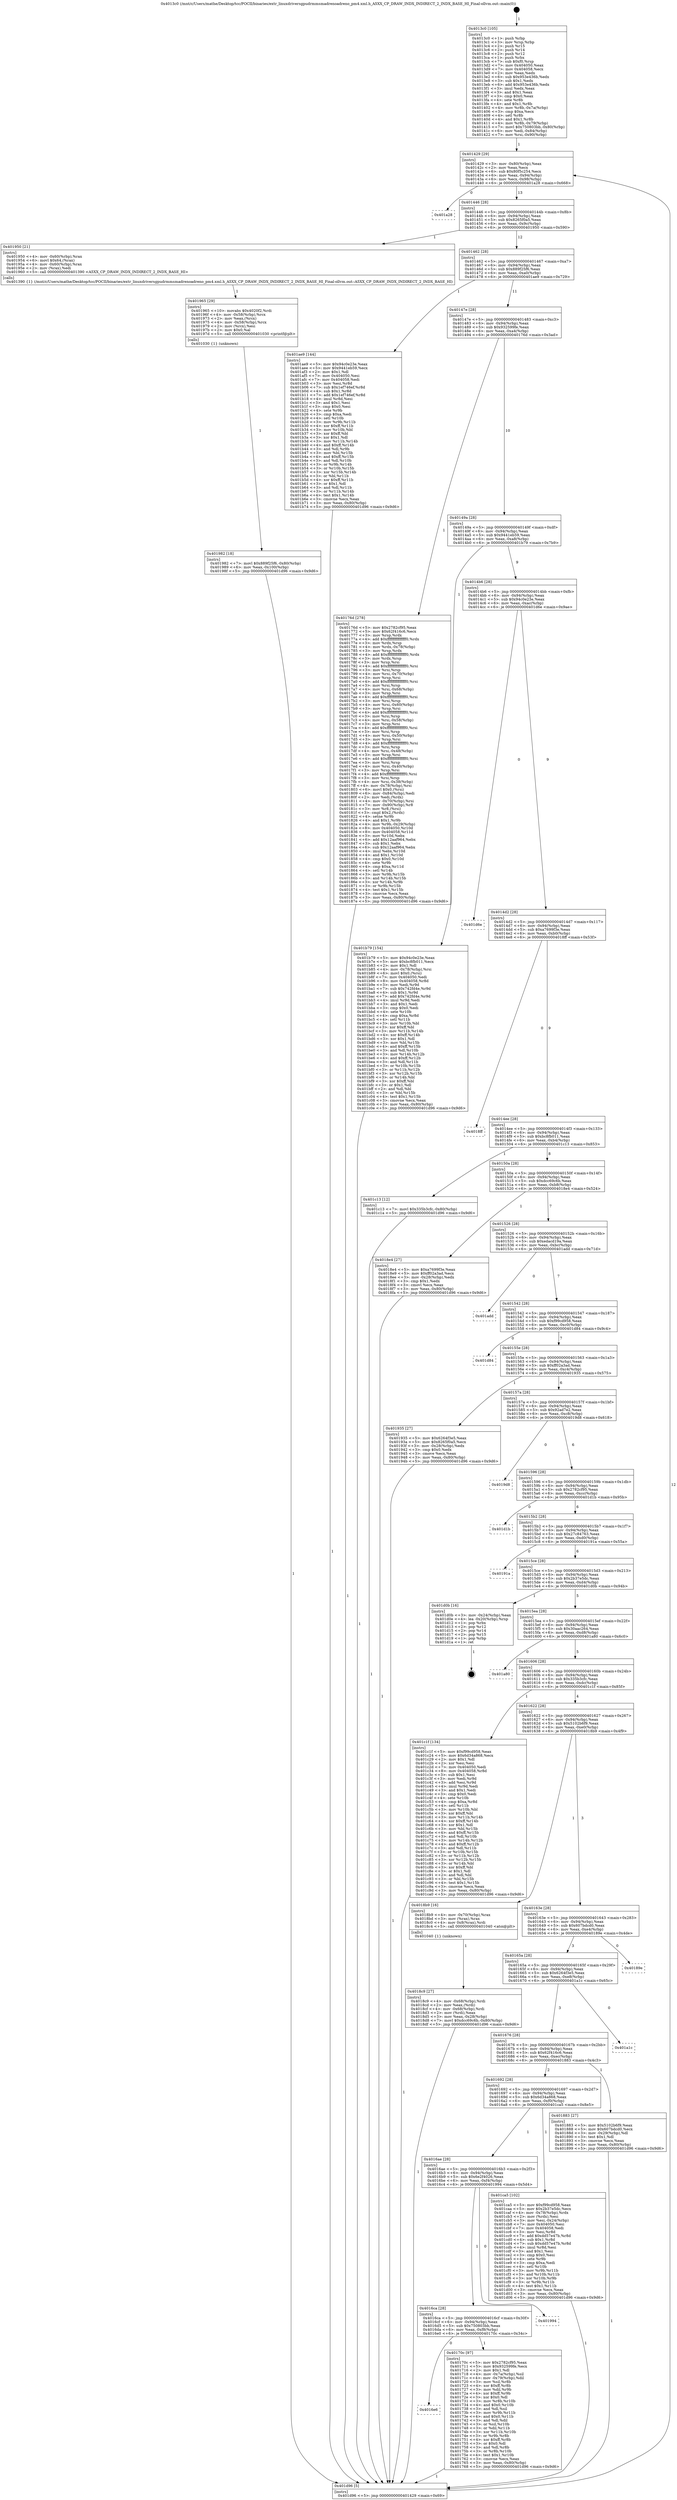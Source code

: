 digraph "0x4013c0" {
  label = "0x4013c0 (/mnt/c/Users/mathe/Desktop/tcc/POCII/binaries/extr_linuxdriversgpudrmmsmadrenoadreno_pm4.xml.h_A5XX_CP_DRAW_INDX_INDIRECT_2_INDX_BASE_HI_Final-ollvm.out::main(0))"
  labelloc = "t"
  node[shape=record]

  Entry [label="",width=0.3,height=0.3,shape=circle,fillcolor=black,style=filled]
  "0x401429" [label="{
     0x401429 [29]\l
     | [instrs]\l
     &nbsp;&nbsp;0x401429 \<+3\>: mov -0x80(%rbp),%eax\l
     &nbsp;&nbsp;0x40142c \<+2\>: mov %eax,%ecx\l
     &nbsp;&nbsp;0x40142e \<+6\>: sub $0x80f5c254,%ecx\l
     &nbsp;&nbsp;0x401434 \<+6\>: mov %eax,-0x94(%rbp)\l
     &nbsp;&nbsp;0x40143a \<+6\>: mov %ecx,-0x98(%rbp)\l
     &nbsp;&nbsp;0x401440 \<+6\>: je 0000000000401a28 \<main+0x668\>\l
  }"]
  "0x401a28" [label="{
     0x401a28\l
  }", style=dashed]
  "0x401446" [label="{
     0x401446 [28]\l
     | [instrs]\l
     &nbsp;&nbsp;0x401446 \<+5\>: jmp 000000000040144b \<main+0x8b\>\l
     &nbsp;&nbsp;0x40144b \<+6\>: mov -0x94(%rbp),%eax\l
     &nbsp;&nbsp;0x401451 \<+5\>: sub $0x8265f0a5,%eax\l
     &nbsp;&nbsp;0x401456 \<+6\>: mov %eax,-0x9c(%rbp)\l
     &nbsp;&nbsp;0x40145c \<+6\>: je 0000000000401950 \<main+0x590\>\l
  }"]
  Exit [label="",width=0.3,height=0.3,shape=circle,fillcolor=black,style=filled,peripheries=2]
  "0x401950" [label="{
     0x401950 [21]\l
     | [instrs]\l
     &nbsp;&nbsp;0x401950 \<+4\>: mov -0x60(%rbp),%rax\l
     &nbsp;&nbsp;0x401954 \<+6\>: movl $0x64,(%rax)\l
     &nbsp;&nbsp;0x40195a \<+4\>: mov -0x60(%rbp),%rax\l
     &nbsp;&nbsp;0x40195e \<+2\>: mov (%rax),%edi\l
     &nbsp;&nbsp;0x401960 \<+5\>: call 0000000000401390 \<A5XX_CP_DRAW_INDX_INDIRECT_2_INDX_BASE_HI\>\l
     | [calls]\l
     &nbsp;&nbsp;0x401390 \{1\} (/mnt/c/Users/mathe/Desktop/tcc/POCII/binaries/extr_linuxdriversgpudrmmsmadrenoadreno_pm4.xml.h_A5XX_CP_DRAW_INDX_INDIRECT_2_INDX_BASE_HI_Final-ollvm.out::A5XX_CP_DRAW_INDX_INDIRECT_2_INDX_BASE_HI)\l
  }"]
  "0x401462" [label="{
     0x401462 [28]\l
     | [instrs]\l
     &nbsp;&nbsp;0x401462 \<+5\>: jmp 0000000000401467 \<main+0xa7\>\l
     &nbsp;&nbsp;0x401467 \<+6\>: mov -0x94(%rbp),%eax\l
     &nbsp;&nbsp;0x40146d \<+5\>: sub $0x889f25f6,%eax\l
     &nbsp;&nbsp;0x401472 \<+6\>: mov %eax,-0xa0(%rbp)\l
     &nbsp;&nbsp;0x401478 \<+6\>: je 0000000000401ae9 \<main+0x729\>\l
  }"]
  "0x401982" [label="{
     0x401982 [18]\l
     | [instrs]\l
     &nbsp;&nbsp;0x401982 \<+7\>: movl $0x889f25f6,-0x80(%rbp)\l
     &nbsp;&nbsp;0x401989 \<+6\>: mov %eax,-0x100(%rbp)\l
     &nbsp;&nbsp;0x40198f \<+5\>: jmp 0000000000401d96 \<main+0x9d6\>\l
  }"]
  "0x401ae9" [label="{
     0x401ae9 [144]\l
     | [instrs]\l
     &nbsp;&nbsp;0x401ae9 \<+5\>: mov $0x94c0e23e,%eax\l
     &nbsp;&nbsp;0x401aee \<+5\>: mov $0x9441eb59,%ecx\l
     &nbsp;&nbsp;0x401af3 \<+2\>: mov $0x1,%dl\l
     &nbsp;&nbsp;0x401af5 \<+7\>: mov 0x404050,%esi\l
     &nbsp;&nbsp;0x401afc \<+7\>: mov 0x404058,%edi\l
     &nbsp;&nbsp;0x401b03 \<+3\>: mov %esi,%r8d\l
     &nbsp;&nbsp;0x401b06 \<+7\>: sub $0x1ef746ef,%r8d\l
     &nbsp;&nbsp;0x401b0d \<+4\>: sub $0x1,%r8d\l
     &nbsp;&nbsp;0x401b11 \<+7\>: add $0x1ef746ef,%r8d\l
     &nbsp;&nbsp;0x401b18 \<+4\>: imul %r8d,%esi\l
     &nbsp;&nbsp;0x401b1c \<+3\>: and $0x1,%esi\l
     &nbsp;&nbsp;0x401b1f \<+3\>: cmp $0x0,%esi\l
     &nbsp;&nbsp;0x401b22 \<+4\>: sete %r9b\l
     &nbsp;&nbsp;0x401b26 \<+3\>: cmp $0xa,%edi\l
     &nbsp;&nbsp;0x401b29 \<+4\>: setl %r10b\l
     &nbsp;&nbsp;0x401b2d \<+3\>: mov %r9b,%r11b\l
     &nbsp;&nbsp;0x401b30 \<+4\>: xor $0xff,%r11b\l
     &nbsp;&nbsp;0x401b34 \<+3\>: mov %r10b,%bl\l
     &nbsp;&nbsp;0x401b37 \<+3\>: xor $0xff,%bl\l
     &nbsp;&nbsp;0x401b3a \<+3\>: xor $0x1,%dl\l
     &nbsp;&nbsp;0x401b3d \<+3\>: mov %r11b,%r14b\l
     &nbsp;&nbsp;0x401b40 \<+4\>: and $0xff,%r14b\l
     &nbsp;&nbsp;0x401b44 \<+3\>: and %dl,%r9b\l
     &nbsp;&nbsp;0x401b47 \<+3\>: mov %bl,%r15b\l
     &nbsp;&nbsp;0x401b4a \<+4\>: and $0xff,%r15b\l
     &nbsp;&nbsp;0x401b4e \<+3\>: and %dl,%r10b\l
     &nbsp;&nbsp;0x401b51 \<+3\>: or %r9b,%r14b\l
     &nbsp;&nbsp;0x401b54 \<+3\>: or %r10b,%r15b\l
     &nbsp;&nbsp;0x401b57 \<+3\>: xor %r15b,%r14b\l
     &nbsp;&nbsp;0x401b5a \<+3\>: or %bl,%r11b\l
     &nbsp;&nbsp;0x401b5d \<+4\>: xor $0xff,%r11b\l
     &nbsp;&nbsp;0x401b61 \<+3\>: or $0x1,%dl\l
     &nbsp;&nbsp;0x401b64 \<+3\>: and %dl,%r11b\l
     &nbsp;&nbsp;0x401b67 \<+3\>: or %r11b,%r14b\l
     &nbsp;&nbsp;0x401b6a \<+4\>: test $0x1,%r14b\l
     &nbsp;&nbsp;0x401b6e \<+3\>: cmovne %ecx,%eax\l
     &nbsp;&nbsp;0x401b71 \<+3\>: mov %eax,-0x80(%rbp)\l
     &nbsp;&nbsp;0x401b74 \<+5\>: jmp 0000000000401d96 \<main+0x9d6\>\l
  }"]
  "0x40147e" [label="{
     0x40147e [28]\l
     | [instrs]\l
     &nbsp;&nbsp;0x40147e \<+5\>: jmp 0000000000401483 \<main+0xc3\>\l
     &nbsp;&nbsp;0x401483 \<+6\>: mov -0x94(%rbp),%eax\l
     &nbsp;&nbsp;0x401489 \<+5\>: sub $0x932599fe,%eax\l
     &nbsp;&nbsp;0x40148e \<+6\>: mov %eax,-0xa4(%rbp)\l
     &nbsp;&nbsp;0x401494 \<+6\>: je 000000000040176d \<main+0x3ad\>\l
  }"]
  "0x401965" [label="{
     0x401965 [29]\l
     | [instrs]\l
     &nbsp;&nbsp;0x401965 \<+10\>: movabs $0x4020f2,%rdi\l
     &nbsp;&nbsp;0x40196f \<+4\>: mov -0x58(%rbp),%rcx\l
     &nbsp;&nbsp;0x401973 \<+2\>: mov %eax,(%rcx)\l
     &nbsp;&nbsp;0x401975 \<+4\>: mov -0x58(%rbp),%rcx\l
     &nbsp;&nbsp;0x401979 \<+2\>: mov (%rcx),%esi\l
     &nbsp;&nbsp;0x40197b \<+2\>: mov $0x0,%al\l
     &nbsp;&nbsp;0x40197d \<+5\>: call 0000000000401030 \<printf@plt\>\l
     | [calls]\l
     &nbsp;&nbsp;0x401030 \{1\} (unknown)\l
  }"]
  "0x40176d" [label="{
     0x40176d [278]\l
     | [instrs]\l
     &nbsp;&nbsp;0x40176d \<+5\>: mov $0x2782cf95,%eax\l
     &nbsp;&nbsp;0x401772 \<+5\>: mov $0x62f416c6,%ecx\l
     &nbsp;&nbsp;0x401777 \<+3\>: mov %rsp,%rdx\l
     &nbsp;&nbsp;0x40177a \<+4\>: add $0xfffffffffffffff0,%rdx\l
     &nbsp;&nbsp;0x40177e \<+3\>: mov %rdx,%rsp\l
     &nbsp;&nbsp;0x401781 \<+4\>: mov %rdx,-0x78(%rbp)\l
     &nbsp;&nbsp;0x401785 \<+3\>: mov %rsp,%rdx\l
     &nbsp;&nbsp;0x401788 \<+4\>: add $0xfffffffffffffff0,%rdx\l
     &nbsp;&nbsp;0x40178c \<+3\>: mov %rdx,%rsp\l
     &nbsp;&nbsp;0x40178f \<+3\>: mov %rsp,%rsi\l
     &nbsp;&nbsp;0x401792 \<+4\>: add $0xfffffffffffffff0,%rsi\l
     &nbsp;&nbsp;0x401796 \<+3\>: mov %rsi,%rsp\l
     &nbsp;&nbsp;0x401799 \<+4\>: mov %rsi,-0x70(%rbp)\l
     &nbsp;&nbsp;0x40179d \<+3\>: mov %rsp,%rsi\l
     &nbsp;&nbsp;0x4017a0 \<+4\>: add $0xfffffffffffffff0,%rsi\l
     &nbsp;&nbsp;0x4017a4 \<+3\>: mov %rsi,%rsp\l
     &nbsp;&nbsp;0x4017a7 \<+4\>: mov %rsi,-0x68(%rbp)\l
     &nbsp;&nbsp;0x4017ab \<+3\>: mov %rsp,%rsi\l
     &nbsp;&nbsp;0x4017ae \<+4\>: add $0xfffffffffffffff0,%rsi\l
     &nbsp;&nbsp;0x4017b2 \<+3\>: mov %rsi,%rsp\l
     &nbsp;&nbsp;0x4017b5 \<+4\>: mov %rsi,-0x60(%rbp)\l
     &nbsp;&nbsp;0x4017b9 \<+3\>: mov %rsp,%rsi\l
     &nbsp;&nbsp;0x4017bc \<+4\>: add $0xfffffffffffffff0,%rsi\l
     &nbsp;&nbsp;0x4017c0 \<+3\>: mov %rsi,%rsp\l
     &nbsp;&nbsp;0x4017c3 \<+4\>: mov %rsi,-0x58(%rbp)\l
     &nbsp;&nbsp;0x4017c7 \<+3\>: mov %rsp,%rsi\l
     &nbsp;&nbsp;0x4017ca \<+4\>: add $0xfffffffffffffff0,%rsi\l
     &nbsp;&nbsp;0x4017ce \<+3\>: mov %rsi,%rsp\l
     &nbsp;&nbsp;0x4017d1 \<+4\>: mov %rsi,-0x50(%rbp)\l
     &nbsp;&nbsp;0x4017d5 \<+3\>: mov %rsp,%rsi\l
     &nbsp;&nbsp;0x4017d8 \<+4\>: add $0xfffffffffffffff0,%rsi\l
     &nbsp;&nbsp;0x4017dc \<+3\>: mov %rsi,%rsp\l
     &nbsp;&nbsp;0x4017df \<+4\>: mov %rsi,-0x48(%rbp)\l
     &nbsp;&nbsp;0x4017e3 \<+3\>: mov %rsp,%rsi\l
     &nbsp;&nbsp;0x4017e6 \<+4\>: add $0xfffffffffffffff0,%rsi\l
     &nbsp;&nbsp;0x4017ea \<+3\>: mov %rsi,%rsp\l
     &nbsp;&nbsp;0x4017ed \<+4\>: mov %rsi,-0x40(%rbp)\l
     &nbsp;&nbsp;0x4017f1 \<+3\>: mov %rsp,%rsi\l
     &nbsp;&nbsp;0x4017f4 \<+4\>: add $0xfffffffffffffff0,%rsi\l
     &nbsp;&nbsp;0x4017f8 \<+3\>: mov %rsi,%rsp\l
     &nbsp;&nbsp;0x4017fb \<+4\>: mov %rsi,-0x38(%rbp)\l
     &nbsp;&nbsp;0x4017ff \<+4\>: mov -0x78(%rbp),%rsi\l
     &nbsp;&nbsp;0x401803 \<+6\>: movl $0x0,(%rsi)\l
     &nbsp;&nbsp;0x401809 \<+6\>: mov -0x84(%rbp),%edi\l
     &nbsp;&nbsp;0x40180f \<+2\>: mov %edi,(%rdx)\l
     &nbsp;&nbsp;0x401811 \<+4\>: mov -0x70(%rbp),%rsi\l
     &nbsp;&nbsp;0x401815 \<+7\>: mov -0x90(%rbp),%r8\l
     &nbsp;&nbsp;0x40181c \<+3\>: mov %r8,(%rsi)\l
     &nbsp;&nbsp;0x40181f \<+3\>: cmpl $0x2,(%rdx)\l
     &nbsp;&nbsp;0x401822 \<+4\>: setne %r9b\l
     &nbsp;&nbsp;0x401826 \<+4\>: and $0x1,%r9b\l
     &nbsp;&nbsp;0x40182a \<+4\>: mov %r9b,-0x29(%rbp)\l
     &nbsp;&nbsp;0x40182e \<+8\>: mov 0x404050,%r10d\l
     &nbsp;&nbsp;0x401836 \<+8\>: mov 0x404058,%r11d\l
     &nbsp;&nbsp;0x40183e \<+3\>: mov %r10d,%ebx\l
     &nbsp;&nbsp;0x401841 \<+6\>: add $0x12aaf964,%ebx\l
     &nbsp;&nbsp;0x401847 \<+3\>: sub $0x1,%ebx\l
     &nbsp;&nbsp;0x40184a \<+6\>: sub $0x12aaf964,%ebx\l
     &nbsp;&nbsp;0x401850 \<+4\>: imul %ebx,%r10d\l
     &nbsp;&nbsp;0x401854 \<+4\>: and $0x1,%r10d\l
     &nbsp;&nbsp;0x401858 \<+4\>: cmp $0x0,%r10d\l
     &nbsp;&nbsp;0x40185c \<+4\>: sete %r9b\l
     &nbsp;&nbsp;0x401860 \<+4\>: cmp $0xa,%r11d\l
     &nbsp;&nbsp;0x401864 \<+4\>: setl %r14b\l
     &nbsp;&nbsp;0x401868 \<+3\>: mov %r9b,%r15b\l
     &nbsp;&nbsp;0x40186b \<+3\>: and %r14b,%r15b\l
     &nbsp;&nbsp;0x40186e \<+3\>: xor %r14b,%r9b\l
     &nbsp;&nbsp;0x401871 \<+3\>: or %r9b,%r15b\l
     &nbsp;&nbsp;0x401874 \<+4\>: test $0x1,%r15b\l
     &nbsp;&nbsp;0x401878 \<+3\>: cmovne %ecx,%eax\l
     &nbsp;&nbsp;0x40187b \<+3\>: mov %eax,-0x80(%rbp)\l
     &nbsp;&nbsp;0x40187e \<+5\>: jmp 0000000000401d96 \<main+0x9d6\>\l
  }"]
  "0x40149a" [label="{
     0x40149a [28]\l
     | [instrs]\l
     &nbsp;&nbsp;0x40149a \<+5\>: jmp 000000000040149f \<main+0xdf\>\l
     &nbsp;&nbsp;0x40149f \<+6\>: mov -0x94(%rbp),%eax\l
     &nbsp;&nbsp;0x4014a5 \<+5\>: sub $0x9441eb59,%eax\l
     &nbsp;&nbsp;0x4014aa \<+6\>: mov %eax,-0xa8(%rbp)\l
     &nbsp;&nbsp;0x4014b0 \<+6\>: je 0000000000401b79 \<main+0x7b9\>\l
  }"]
  "0x4018c9" [label="{
     0x4018c9 [27]\l
     | [instrs]\l
     &nbsp;&nbsp;0x4018c9 \<+4\>: mov -0x68(%rbp),%rdi\l
     &nbsp;&nbsp;0x4018cd \<+2\>: mov %eax,(%rdi)\l
     &nbsp;&nbsp;0x4018cf \<+4\>: mov -0x68(%rbp),%rdi\l
     &nbsp;&nbsp;0x4018d3 \<+2\>: mov (%rdi),%eax\l
     &nbsp;&nbsp;0x4018d5 \<+3\>: mov %eax,-0x28(%rbp)\l
     &nbsp;&nbsp;0x4018d8 \<+7\>: movl $0xdcc69c6b,-0x80(%rbp)\l
     &nbsp;&nbsp;0x4018df \<+5\>: jmp 0000000000401d96 \<main+0x9d6\>\l
  }"]
  "0x401b79" [label="{
     0x401b79 [154]\l
     | [instrs]\l
     &nbsp;&nbsp;0x401b79 \<+5\>: mov $0x94c0e23e,%eax\l
     &nbsp;&nbsp;0x401b7e \<+5\>: mov $0xbc8fb011,%ecx\l
     &nbsp;&nbsp;0x401b83 \<+2\>: mov $0x1,%dl\l
     &nbsp;&nbsp;0x401b85 \<+4\>: mov -0x78(%rbp),%rsi\l
     &nbsp;&nbsp;0x401b89 \<+6\>: movl $0x0,(%rsi)\l
     &nbsp;&nbsp;0x401b8f \<+7\>: mov 0x404050,%edi\l
     &nbsp;&nbsp;0x401b96 \<+8\>: mov 0x404058,%r8d\l
     &nbsp;&nbsp;0x401b9e \<+3\>: mov %edi,%r9d\l
     &nbsp;&nbsp;0x401ba1 \<+7\>: sub $0x742fd4e,%r9d\l
     &nbsp;&nbsp;0x401ba8 \<+4\>: sub $0x1,%r9d\l
     &nbsp;&nbsp;0x401bac \<+7\>: add $0x742fd4e,%r9d\l
     &nbsp;&nbsp;0x401bb3 \<+4\>: imul %r9d,%edi\l
     &nbsp;&nbsp;0x401bb7 \<+3\>: and $0x1,%edi\l
     &nbsp;&nbsp;0x401bba \<+3\>: cmp $0x0,%edi\l
     &nbsp;&nbsp;0x401bbd \<+4\>: sete %r10b\l
     &nbsp;&nbsp;0x401bc1 \<+4\>: cmp $0xa,%r8d\l
     &nbsp;&nbsp;0x401bc5 \<+4\>: setl %r11b\l
     &nbsp;&nbsp;0x401bc9 \<+3\>: mov %r10b,%bl\l
     &nbsp;&nbsp;0x401bcc \<+3\>: xor $0xff,%bl\l
     &nbsp;&nbsp;0x401bcf \<+3\>: mov %r11b,%r14b\l
     &nbsp;&nbsp;0x401bd2 \<+4\>: xor $0xff,%r14b\l
     &nbsp;&nbsp;0x401bd6 \<+3\>: xor $0x1,%dl\l
     &nbsp;&nbsp;0x401bd9 \<+3\>: mov %bl,%r15b\l
     &nbsp;&nbsp;0x401bdc \<+4\>: and $0xff,%r15b\l
     &nbsp;&nbsp;0x401be0 \<+3\>: and %dl,%r10b\l
     &nbsp;&nbsp;0x401be3 \<+3\>: mov %r14b,%r12b\l
     &nbsp;&nbsp;0x401be6 \<+4\>: and $0xff,%r12b\l
     &nbsp;&nbsp;0x401bea \<+3\>: and %dl,%r11b\l
     &nbsp;&nbsp;0x401bed \<+3\>: or %r10b,%r15b\l
     &nbsp;&nbsp;0x401bf0 \<+3\>: or %r11b,%r12b\l
     &nbsp;&nbsp;0x401bf3 \<+3\>: xor %r12b,%r15b\l
     &nbsp;&nbsp;0x401bf6 \<+3\>: or %r14b,%bl\l
     &nbsp;&nbsp;0x401bf9 \<+3\>: xor $0xff,%bl\l
     &nbsp;&nbsp;0x401bfc \<+3\>: or $0x1,%dl\l
     &nbsp;&nbsp;0x401bff \<+2\>: and %dl,%bl\l
     &nbsp;&nbsp;0x401c01 \<+3\>: or %bl,%r15b\l
     &nbsp;&nbsp;0x401c04 \<+4\>: test $0x1,%r15b\l
     &nbsp;&nbsp;0x401c08 \<+3\>: cmovne %ecx,%eax\l
     &nbsp;&nbsp;0x401c0b \<+3\>: mov %eax,-0x80(%rbp)\l
     &nbsp;&nbsp;0x401c0e \<+5\>: jmp 0000000000401d96 \<main+0x9d6\>\l
  }"]
  "0x4014b6" [label="{
     0x4014b6 [28]\l
     | [instrs]\l
     &nbsp;&nbsp;0x4014b6 \<+5\>: jmp 00000000004014bb \<main+0xfb\>\l
     &nbsp;&nbsp;0x4014bb \<+6\>: mov -0x94(%rbp),%eax\l
     &nbsp;&nbsp;0x4014c1 \<+5\>: sub $0x94c0e23e,%eax\l
     &nbsp;&nbsp;0x4014c6 \<+6\>: mov %eax,-0xac(%rbp)\l
     &nbsp;&nbsp;0x4014cc \<+6\>: je 0000000000401d6e \<main+0x9ae\>\l
  }"]
  "0x4013c0" [label="{
     0x4013c0 [105]\l
     | [instrs]\l
     &nbsp;&nbsp;0x4013c0 \<+1\>: push %rbp\l
     &nbsp;&nbsp;0x4013c1 \<+3\>: mov %rsp,%rbp\l
     &nbsp;&nbsp;0x4013c4 \<+2\>: push %r15\l
     &nbsp;&nbsp;0x4013c6 \<+2\>: push %r14\l
     &nbsp;&nbsp;0x4013c8 \<+2\>: push %r12\l
     &nbsp;&nbsp;0x4013ca \<+1\>: push %rbx\l
     &nbsp;&nbsp;0x4013cb \<+7\>: sub $0xf0,%rsp\l
     &nbsp;&nbsp;0x4013d2 \<+7\>: mov 0x404050,%eax\l
     &nbsp;&nbsp;0x4013d9 \<+7\>: mov 0x404058,%ecx\l
     &nbsp;&nbsp;0x4013e0 \<+2\>: mov %eax,%edx\l
     &nbsp;&nbsp;0x4013e2 \<+6\>: sub $0x953e436b,%edx\l
     &nbsp;&nbsp;0x4013e8 \<+3\>: sub $0x1,%edx\l
     &nbsp;&nbsp;0x4013eb \<+6\>: add $0x953e436b,%edx\l
     &nbsp;&nbsp;0x4013f1 \<+3\>: imul %edx,%eax\l
     &nbsp;&nbsp;0x4013f4 \<+3\>: and $0x1,%eax\l
     &nbsp;&nbsp;0x4013f7 \<+3\>: cmp $0x0,%eax\l
     &nbsp;&nbsp;0x4013fa \<+4\>: sete %r8b\l
     &nbsp;&nbsp;0x4013fe \<+4\>: and $0x1,%r8b\l
     &nbsp;&nbsp;0x401402 \<+4\>: mov %r8b,-0x7a(%rbp)\l
     &nbsp;&nbsp;0x401406 \<+3\>: cmp $0xa,%ecx\l
     &nbsp;&nbsp;0x401409 \<+4\>: setl %r8b\l
     &nbsp;&nbsp;0x40140d \<+4\>: and $0x1,%r8b\l
     &nbsp;&nbsp;0x401411 \<+4\>: mov %r8b,-0x79(%rbp)\l
     &nbsp;&nbsp;0x401415 \<+7\>: movl $0x750803bb,-0x80(%rbp)\l
     &nbsp;&nbsp;0x40141c \<+6\>: mov %edi,-0x84(%rbp)\l
     &nbsp;&nbsp;0x401422 \<+7\>: mov %rsi,-0x90(%rbp)\l
  }"]
  "0x401d6e" [label="{
     0x401d6e\l
  }", style=dashed]
  "0x4014d2" [label="{
     0x4014d2 [28]\l
     | [instrs]\l
     &nbsp;&nbsp;0x4014d2 \<+5\>: jmp 00000000004014d7 \<main+0x117\>\l
     &nbsp;&nbsp;0x4014d7 \<+6\>: mov -0x94(%rbp),%eax\l
     &nbsp;&nbsp;0x4014dd \<+5\>: sub $0xa7699f3e,%eax\l
     &nbsp;&nbsp;0x4014e2 \<+6\>: mov %eax,-0xb0(%rbp)\l
     &nbsp;&nbsp;0x4014e8 \<+6\>: je 00000000004018ff \<main+0x53f\>\l
  }"]
  "0x401d96" [label="{
     0x401d96 [5]\l
     | [instrs]\l
     &nbsp;&nbsp;0x401d96 \<+5\>: jmp 0000000000401429 \<main+0x69\>\l
  }"]
  "0x4018ff" [label="{
     0x4018ff\l
  }", style=dashed]
  "0x4014ee" [label="{
     0x4014ee [28]\l
     | [instrs]\l
     &nbsp;&nbsp;0x4014ee \<+5\>: jmp 00000000004014f3 \<main+0x133\>\l
     &nbsp;&nbsp;0x4014f3 \<+6\>: mov -0x94(%rbp),%eax\l
     &nbsp;&nbsp;0x4014f9 \<+5\>: sub $0xbc8fb011,%eax\l
     &nbsp;&nbsp;0x4014fe \<+6\>: mov %eax,-0xb4(%rbp)\l
     &nbsp;&nbsp;0x401504 \<+6\>: je 0000000000401c13 \<main+0x853\>\l
  }"]
  "0x4016e6" [label="{
     0x4016e6\l
  }", style=dashed]
  "0x401c13" [label="{
     0x401c13 [12]\l
     | [instrs]\l
     &nbsp;&nbsp;0x401c13 \<+7\>: movl $0x335b3cfc,-0x80(%rbp)\l
     &nbsp;&nbsp;0x401c1a \<+5\>: jmp 0000000000401d96 \<main+0x9d6\>\l
  }"]
  "0x40150a" [label="{
     0x40150a [28]\l
     | [instrs]\l
     &nbsp;&nbsp;0x40150a \<+5\>: jmp 000000000040150f \<main+0x14f\>\l
     &nbsp;&nbsp;0x40150f \<+6\>: mov -0x94(%rbp),%eax\l
     &nbsp;&nbsp;0x401515 \<+5\>: sub $0xdcc69c6b,%eax\l
     &nbsp;&nbsp;0x40151a \<+6\>: mov %eax,-0xb8(%rbp)\l
     &nbsp;&nbsp;0x401520 \<+6\>: je 00000000004018e4 \<main+0x524\>\l
  }"]
  "0x40170c" [label="{
     0x40170c [97]\l
     | [instrs]\l
     &nbsp;&nbsp;0x40170c \<+5\>: mov $0x2782cf95,%eax\l
     &nbsp;&nbsp;0x401711 \<+5\>: mov $0x932599fe,%ecx\l
     &nbsp;&nbsp;0x401716 \<+2\>: mov $0x1,%dl\l
     &nbsp;&nbsp;0x401718 \<+4\>: mov -0x7a(%rbp),%sil\l
     &nbsp;&nbsp;0x40171c \<+4\>: mov -0x79(%rbp),%dil\l
     &nbsp;&nbsp;0x401720 \<+3\>: mov %sil,%r8b\l
     &nbsp;&nbsp;0x401723 \<+4\>: xor $0xff,%r8b\l
     &nbsp;&nbsp;0x401727 \<+3\>: mov %dil,%r9b\l
     &nbsp;&nbsp;0x40172a \<+4\>: xor $0xff,%r9b\l
     &nbsp;&nbsp;0x40172e \<+3\>: xor $0x0,%dl\l
     &nbsp;&nbsp;0x401731 \<+3\>: mov %r8b,%r10b\l
     &nbsp;&nbsp;0x401734 \<+4\>: and $0x0,%r10b\l
     &nbsp;&nbsp;0x401738 \<+3\>: and %dl,%sil\l
     &nbsp;&nbsp;0x40173b \<+3\>: mov %r9b,%r11b\l
     &nbsp;&nbsp;0x40173e \<+4\>: and $0x0,%r11b\l
     &nbsp;&nbsp;0x401742 \<+3\>: and %dl,%dil\l
     &nbsp;&nbsp;0x401745 \<+3\>: or %sil,%r10b\l
     &nbsp;&nbsp;0x401748 \<+3\>: or %dil,%r11b\l
     &nbsp;&nbsp;0x40174b \<+3\>: xor %r11b,%r10b\l
     &nbsp;&nbsp;0x40174e \<+3\>: or %r9b,%r8b\l
     &nbsp;&nbsp;0x401751 \<+4\>: xor $0xff,%r8b\l
     &nbsp;&nbsp;0x401755 \<+3\>: or $0x0,%dl\l
     &nbsp;&nbsp;0x401758 \<+3\>: and %dl,%r8b\l
     &nbsp;&nbsp;0x40175b \<+3\>: or %r8b,%r10b\l
     &nbsp;&nbsp;0x40175e \<+4\>: test $0x1,%r10b\l
     &nbsp;&nbsp;0x401762 \<+3\>: cmovne %ecx,%eax\l
     &nbsp;&nbsp;0x401765 \<+3\>: mov %eax,-0x80(%rbp)\l
     &nbsp;&nbsp;0x401768 \<+5\>: jmp 0000000000401d96 \<main+0x9d6\>\l
  }"]
  "0x4018e4" [label="{
     0x4018e4 [27]\l
     | [instrs]\l
     &nbsp;&nbsp;0x4018e4 \<+5\>: mov $0xa7699f3e,%eax\l
     &nbsp;&nbsp;0x4018e9 \<+5\>: mov $0xff02a3ad,%ecx\l
     &nbsp;&nbsp;0x4018ee \<+3\>: mov -0x28(%rbp),%edx\l
     &nbsp;&nbsp;0x4018f1 \<+3\>: cmp $0x1,%edx\l
     &nbsp;&nbsp;0x4018f4 \<+3\>: cmovl %ecx,%eax\l
     &nbsp;&nbsp;0x4018f7 \<+3\>: mov %eax,-0x80(%rbp)\l
     &nbsp;&nbsp;0x4018fa \<+5\>: jmp 0000000000401d96 \<main+0x9d6\>\l
  }"]
  "0x401526" [label="{
     0x401526 [28]\l
     | [instrs]\l
     &nbsp;&nbsp;0x401526 \<+5\>: jmp 000000000040152b \<main+0x16b\>\l
     &nbsp;&nbsp;0x40152b \<+6\>: mov -0x94(%rbp),%eax\l
     &nbsp;&nbsp;0x401531 \<+5\>: sub $0xedacd19a,%eax\l
     &nbsp;&nbsp;0x401536 \<+6\>: mov %eax,-0xbc(%rbp)\l
     &nbsp;&nbsp;0x40153c \<+6\>: je 0000000000401add \<main+0x71d\>\l
  }"]
  "0x4016ca" [label="{
     0x4016ca [28]\l
     | [instrs]\l
     &nbsp;&nbsp;0x4016ca \<+5\>: jmp 00000000004016cf \<main+0x30f\>\l
     &nbsp;&nbsp;0x4016cf \<+6\>: mov -0x94(%rbp),%eax\l
     &nbsp;&nbsp;0x4016d5 \<+5\>: sub $0x750803bb,%eax\l
     &nbsp;&nbsp;0x4016da \<+6\>: mov %eax,-0xf8(%rbp)\l
     &nbsp;&nbsp;0x4016e0 \<+6\>: je 000000000040170c \<main+0x34c\>\l
  }"]
  "0x401add" [label="{
     0x401add\l
  }", style=dashed]
  "0x401542" [label="{
     0x401542 [28]\l
     | [instrs]\l
     &nbsp;&nbsp;0x401542 \<+5\>: jmp 0000000000401547 \<main+0x187\>\l
     &nbsp;&nbsp;0x401547 \<+6\>: mov -0x94(%rbp),%eax\l
     &nbsp;&nbsp;0x40154d \<+5\>: sub $0xf99cd958,%eax\l
     &nbsp;&nbsp;0x401552 \<+6\>: mov %eax,-0xc0(%rbp)\l
     &nbsp;&nbsp;0x401558 \<+6\>: je 0000000000401d84 \<main+0x9c4\>\l
  }"]
  "0x401994" [label="{
     0x401994\l
  }", style=dashed]
  "0x401d84" [label="{
     0x401d84\l
  }", style=dashed]
  "0x40155e" [label="{
     0x40155e [28]\l
     | [instrs]\l
     &nbsp;&nbsp;0x40155e \<+5\>: jmp 0000000000401563 \<main+0x1a3\>\l
     &nbsp;&nbsp;0x401563 \<+6\>: mov -0x94(%rbp),%eax\l
     &nbsp;&nbsp;0x401569 \<+5\>: sub $0xff02a3ad,%eax\l
     &nbsp;&nbsp;0x40156e \<+6\>: mov %eax,-0xc4(%rbp)\l
     &nbsp;&nbsp;0x401574 \<+6\>: je 0000000000401935 \<main+0x575\>\l
  }"]
  "0x4016ae" [label="{
     0x4016ae [28]\l
     | [instrs]\l
     &nbsp;&nbsp;0x4016ae \<+5\>: jmp 00000000004016b3 \<main+0x2f3\>\l
     &nbsp;&nbsp;0x4016b3 \<+6\>: mov -0x94(%rbp),%eax\l
     &nbsp;&nbsp;0x4016b9 \<+5\>: sub $0x6e2f4026,%eax\l
     &nbsp;&nbsp;0x4016be \<+6\>: mov %eax,-0xf4(%rbp)\l
     &nbsp;&nbsp;0x4016c4 \<+6\>: je 0000000000401994 \<main+0x5d4\>\l
  }"]
  "0x401935" [label="{
     0x401935 [27]\l
     | [instrs]\l
     &nbsp;&nbsp;0x401935 \<+5\>: mov $0x6264f3e5,%eax\l
     &nbsp;&nbsp;0x40193a \<+5\>: mov $0x8265f0a5,%ecx\l
     &nbsp;&nbsp;0x40193f \<+3\>: mov -0x28(%rbp),%edx\l
     &nbsp;&nbsp;0x401942 \<+3\>: cmp $0x0,%edx\l
     &nbsp;&nbsp;0x401945 \<+3\>: cmove %ecx,%eax\l
     &nbsp;&nbsp;0x401948 \<+3\>: mov %eax,-0x80(%rbp)\l
     &nbsp;&nbsp;0x40194b \<+5\>: jmp 0000000000401d96 \<main+0x9d6\>\l
  }"]
  "0x40157a" [label="{
     0x40157a [28]\l
     | [instrs]\l
     &nbsp;&nbsp;0x40157a \<+5\>: jmp 000000000040157f \<main+0x1bf\>\l
     &nbsp;&nbsp;0x40157f \<+6\>: mov -0x94(%rbp),%eax\l
     &nbsp;&nbsp;0x401585 \<+5\>: sub $0x92ad7e2,%eax\l
     &nbsp;&nbsp;0x40158a \<+6\>: mov %eax,-0xc8(%rbp)\l
     &nbsp;&nbsp;0x401590 \<+6\>: je 00000000004019d8 \<main+0x618\>\l
  }"]
  "0x401ca5" [label="{
     0x401ca5 [102]\l
     | [instrs]\l
     &nbsp;&nbsp;0x401ca5 \<+5\>: mov $0xf99cd958,%eax\l
     &nbsp;&nbsp;0x401caa \<+5\>: mov $0x2b37e5dc,%ecx\l
     &nbsp;&nbsp;0x401caf \<+4\>: mov -0x78(%rbp),%rdx\l
     &nbsp;&nbsp;0x401cb3 \<+2\>: mov (%rdx),%esi\l
     &nbsp;&nbsp;0x401cb5 \<+3\>: mov %esi,-0x24(%rbp)\l
     &nbsp;&nbsp;0x401cb8 \<+7\>: mov 0x404050,%esi\l
     &nbsp;&nbsp;0x401cbf \<+7\>: mov 0x404058,%edi\l
     &nbsp;&nbsp;0x401cc6 \<+3\>: mov %esi,%r8d\l
     &nbsp;&nbsp;0x401cc9 \<+7\>: add $0xdd57e47b,%r8d\l
     &nbsp;&nbsp;0x401cd0 \<+4\>: sub $0x1,%r8d\l
     &nbsp;&nbsp;0x401cd4 \<+7\>: sub $0xdd57e47b,%r8d\l
     &nbsp;&nbsp;0x401cdb \<+4\>: imul %r8d,%esi\l
     &nbsp;&nbsp;0x401cdf \<+3\>: and $0x1,%esi\l
     &nbsp;&nbsp;0x401ce2 \<+3\>: cmp $0x0,%esi\l
     &nbsp;&nbsp;0x401ce5 \<+4\>: sete %r9b\l
     &nbsp;&nbsp;0x401ce9 \<+3\>: cmp $0xa,%edi\l
     &nbsp;&nbsp;0x401cec \<+4\>: setl %r10b\l
     &nbsp;&nbsp;0x401cf0 \<+3\>: mov %r9b,%r11b\l
     &nbsp;&nbsp;0x401cf3 \<+3\>: and %r10b,%r11b\l
     &nbsp;&nbsp;0x401cf6 \<+3\>: xor %r10b,%r9b\l
     &nbsp;&nbsp;0x401cf9 \<+3\>: or %r9b,%r11b\l
     &nbsp;&nbsp;0x401cfc \<+4\>: test $0x1,%r11b\l
     &nbsp;&nbsp;0x401d00 \<+3\>: cmovne %ecx,%eax\l
     &nbsp;&nbsp;0x401d03 \<+3\>: mov %eax,-0x80(%rbp)\l
     &nbsp;&nbsp;0x401d06 \<+5\>: jmp 0000000000401d96 \<main+0x9d6\>\l
  }"]
  "0x4019d8" [label="{
     0x4019d8\l
  }", style=dashed]
  "0x401596" [label="{
     0x401596 [28]\l
     | [instrs]\l
     &nbsp;&nbsp;0x401596 \<+5\>: jmp 000000000040159b \<main+0x1db\>\l
     &nbsp;&nbsp;0x40159b \<+6\>: mov -0x94(%rbp),%eax\l
     &nbsp;&nbsp;0x4015a1 \<+5\>: sub $0x2782cf95,%eax\l
     &nbsp;&nbsp;0x4015a6 \<+6\>: mov %eax,-0xcc(%rbp)\l
     &nbsp;&nbsp;0x4015ac \<+6\>: je 0000000000401d1b \<main+0x95b\>\l
  }"]
  "0x401692" [label="{
     0x401692 [28]\l
     | [instrs]\l
     &nbsp;&nbsp;0x401692 \<+5\>: jmp 0000000000401697 \<main+0x2d7\>\l
     &nbsp;&nbsp;0x401697 \<+6\>: mov -0x94(%rbp),%eax\l
     &nbsp;&nbsp;0x40169d \<+5\>: sub $0x6d34a868,%eax\l
     &nbsp;&nbsp;0x4016a2 \<+6\>: mov %eax,-0xf0(%rbp)\l
     &nbsp;&nbsp;0x4016a8 \<+6\>: je 0000000000401ca5 \<main+0x8e5\>\l
  }"]
  "0x401d1b" [label="{
     0x401d1b\l
  }", style=dashed]
  "0x4015b2" [label="{
     0x4015b2 [28]\l
     | [instrs]\l
     &nbsp;&nbsp;0x4015b2 \<+5\>: jmp 00000000004015b7 \<main+0x1f7\>\l
     &nbsp;&nbsp;0x4015b7 \<+6\>: mov -0x94(%rbp),%eax\l
     &nbsp;&nbsp;0x4015bd \<+5\>: sub $0x27c84763,%eax\l
     &nbsp;&nbsp;0x4015c2 \<+6\>: mov %eax,-0xd0(%rbp)\l
     &nbsp;&nbsp;0x4015c8 \<+6\>: je 000000000040191a \<main+0x55a\>\l
  }"]
  "0x401883" [label="{
     0x401883 [27]\l
     | [instrs]\l
     &nbsp;&nbsp;0x401883 \<+5\>: mov $0x5102b6f9,%eax\l
     &nbsp;&nbsp;0x401888 \<+5\>: mov $0x607bdcd0,%ecx\l
     &nbsp;&nbsp;0x40188d \<+3\>: mov -0x29(%rbp),%dl\l
     &nbsp;&nbsp;0x401890 \<+3\>: test $0x1,%dl\l
     &nbsp;&nbsp;0x401893 \<+3\>: cmovne %ecx,%eax\l
     &nbsp;&nbsp;0x401896 \<+3\>: mov %eax,-0x80(%rbp)\l
     &nbsp;&nbsp;0x401899 \<+5\>: jmp 0000000000401d96 \<main+0x9d6\>\l
  }"]
  "0x40191a" [label="{
     0x40191a\l
  }", style=dashed]
  "0x4015ce" [label="{
     0x4015ce [28]\l
     | [instrs]\l
     &nbsp;&nbsp;0x4015ce \<+5\>: jmp 00000000004015d3 \<main+0x213\>\l
     &nbsp;&nbsp;0x4015d3 \<+6\>: mov -0x94(%rbp),%eax\l
     &nbsp;&nbsp;0x4015d9 \<+5\>: sub $0x2b37e5dc,%eax\l
     &nbsp;&nbsp;0x4015de \<+6\>: mov %eax,-0xd4(%rbp)\l
     &nbsp;&nbsp;0x4015e4 \<+6\>: je 0000000000401d0b \<main+0x94b\>\l
  }"]
  "0x401676" [label="{
     0x401676 [28]\l
     | [instrs]\l
     &nbsp;&nbsp;0x401676 \<+5\>: jmp 000000000040167b \<main+0x2bb\>\l
     &nbsp;&nbsp;0x40167b \<+6\>: mov -0x94(%rbp),%eax\l
     &nbsp;&nbsp;0x401681 \<+5\>: sub $0x62f416c6,%eax\l
     &nbsp;&nbsp;0x401686 \<+6\>: mov %eax,-0xec(%rbp)\l
     &nbsp;&nbsp;0x40168c \<+6\>: je 0000000000401883 \<main+0x4c3\>\l
  }"]
  "0x401d0b" [label="{
     0x401d0b [16]\l
     | [instrs]\l
     &nbsp;&nbsp;0x401d0b \<+3\>: mov -0x24(%rbp),%eax\l
     &nbsp;&nbsp;0x401d0e \<+4\>: lea -0x20(%rbp),%rsp\l
     &nbsp;&nbsp;0x401d12 \<+1\>: pop %rbx\l
     &nbsp;&nbsp;0x401d13 \<+2\>: pop %r12\l
     &nbsp;&nbsp;0x401d15 \<+2\>: pop %r14\l
     &nbsp;&nbsp;0x401d17 \<+2\>: pop %r15\l
     &nbsp;&nbsp;0x401d19 \<+1\>: pop %rbp\l
     &nbsp;&nbsp;0x401d1a \<+1\>: ret\l
  }"]
  "0x4015ea" [label="{
     0x4015ea [28]\l
     | [instrs]\l
     &nbsp;&nbsp;0x4015ea \<+5\>: jmp 00000000004015ef \<main+0x22f\>\l
     &nbsp;&nbsp;0x4015ef \<+6\>: mov -0x94(%rbp),%eax\l
     &nbsp;&nbsp;0x4015f5 \<+5\>: sub $0x30aac264,%eax\l
     &nbsp;&nbsp;0x4015fa \<+6\>: mov %eax,-0xd8(%rbp)\l
     &nbsp;&nbsp;0x401600 \<+6\>: je 0000000000401a80 \<main+0x6c0\>\l
  }"]
  "0x401a1c" [label="{
     0x401a1c\l
  }", style=dashed]
  "0x401a80" [label="{
     0x401a80\l
  }", style=dashed]
  "0x401606" [label="{
     0x401606 [28]\l
     | [instrs]\l
     &nbsp;&nbsp;0x401606 \<+5\>: jmp 000000000040160b \<main+0x24b\>\l
     &nbsp;&nbsp;0x40160b \<+6\>: mov -0x94(%rbp),%eax\l
     &nbsp;&nbsp;0x401611 \<+5\>: sub $0x335b3cfc,%eax\l
     &nbsp;&nbsp;0x401616 \<+6\>: mov %eax,-0xdc(%rbp)\l
     &nbsp;&nbsp;0x40161c \<+6\>: je 0000000000401c1f \<main+0x85f\>\l
  }"]
  "0x40165a" [label="{
     0x40165a [28]\l
     | [instrs]\l
     &nbsp;&nbsp;0x40165a \<+5\>: jmp 000000000040165f \<main+0x29f\>\l
     &nbsp;&nbsp;0x40165f \<+6\>: mov -0x94(%rbp),%eax\l
     &nbsp;&nbsp;0x401665 \<+5\>: sub $0x6264f3e5,%eax\l
     &nbsp;&nbsp;0x40166a \<+6\>: mov %eax,-0xe8(%rbp)\l
     &nbsp;&nbsp;0x401670 \<+6\>: je 0000000000401a1c \<main+0x65c\>\l
  }"]
  "0x401c1f" [label="{
     0x401c1f [134]\l
     | [instrs]\l
     &nbsp;&nbsp;0x401c1f \<+5\>: mov $0xf99cd958,%eax\l
     &nbsp;&nbsp;0x401c24 \<+5\>: mov $0x6d34a868,%ecx\l
     &nbsp;&nbsp;0x401c29 \<+2\>: mov $0x1,%dl\l
     &nbsp;&nbsp;0x401c2b \<+2\>: xor %esi,%esi\l
     &nbsp;&nbsp;0x401c2d \<+7\>: mov 0x404050,%edi\l
     &nbsp;&nbsp;0x401c34 \<+8\>: mov 0x404058,%r8d\l
     &nbsp;&nbsp;0x401c3c \<+3\>: sub $0x1,%esi\l
     &nbsp;&nbsp;0x401c3f \<+3\>: mov %edi,%r9d\l
     &nbsp;&nbsp;0x401c42 \<+3\>: add %esi,%r9d\l
     &nbsp;&nbsp;0x401c45 \<+4\>: imul %r9d,%edi\l
     &nbsp;&nbsp;0x401c49 \<+3\>: and $0x1,%edi\l
     &nbsp;&nbsp;0x401c4c \<+3\>: cmp $0x0,%edi\l
     &nbsp;&nbsp;0x401c4f \<+4\>: sete %r10b\l
     &nbsp;&nbsp;0x401c53 \<+4\>: cmp $0xa,%r8d\l
     &nbsp;&nbsp;0x401c57 \<+4\>: setl %r11b\l
     &nbsp;&nbsp;0x401c5b \<+3\>: mov %r10b,%bl\l
     &nbsp;&nbsp;0x401c5e \<+3\>: xor $0xff,%bl\l
     &nbsp;&nbsp;0x401c61 \<+3\>: mov %r11b,%r14b\l
     &nbsp;&nbsp;0x401c64 \<+4\>: xor $0xff,%r14b\l
     &nbsp;&nbsp;0x401c68 \<+3\>: xor $0x1,%dl\l
     &nbsp;&nbsp;0x401c6b \<+3\>: mov %bl,%r15b\l
     &nbsp;&nbsp;0x401c6e \<+4\>: and $0xff,%r15b\l
     &nbsp;&nbsp;0x401c72 \<+3\>: and %dl,%r10b\l
     &nbsp;&nbsp;0x401c75 \<+3\>: mov %r14b,%r12b\l
     &nbsp;&nbsp;0x401c78 \<+4\>: and $0xff,%r12b\l
     &nbsp;&nbsp;0x401c7c \<+3\>: and %dl,%r11b\l
     &nbsp;&nbsp;0x401c7f \<+3\>: or %r10b,%r15b\l
     &nbsp;&nbsp;0x401c82 \<+3\>: or %r11b,%r12b\l
     &nbsp;&nbsp;0x401c85 \<+3\>: xor %r12b,%r15b\l
     &nbsp;&nbsp;0x401c88 \<+3\>: or %r14b,%bl\l
     &nbsp;&nbsp;0x401c8b \<+3\>: xor $0xff,%bl\l
     &nbsp;&nbsp;0x401c8e \<+3\>: or $0x1,%dl\l
     &nbsp;&nbsp;0x401c91 \<+2\>: and %dl,%bl\l
     &nbsp;&nbsp;0x401c93 \<+3\>: or %bl,%r15b\l
     &nbsp;&nbsp;0x401c96 \<+4\>: test $0x1,%r15b\l
     &nbsp;&nbsp;0x401c9a \<+3\>: cmovne %ecx,%eax\l
     &nbsp;&nbsp;0x401c9d \<+3\>: mov %eax,-0x80(%rbp)\l
     &nbsp;&nbsp;0x401ca0 \<+5\>: jmp 0000000000401d96 \<main+0x9d6\>\l
  }"]
  "0x401622" [label="{
     0x401622 [28]\l
     | [instrs]\l
     &nbsp;&nbsp;0x401622 \<+5\>: jmp 0000000000401627 \<main+0x267\>\l
     &nbsp;&nbsp;0x401627 \<+6\>: mov -0x94(%rbp),%eax\l
     &nbsp;&nbsp;0x40162d \<+5\>: sub $0x5102b6f9,%eax\l
     &nbsp;&nbsp;0x401632 \<+6\>: mov %eax,-0xe0(%rbp)\l
     &nbsp;&nbsp;0x401638 \<+6\>: je 00000000004018b9 \<main+0x4f9\>\l
  }"]
  "0x40189e" [label="{
     0x40189e\l
  }", style=dashed]
  "0x4018b9" [label="{
     0x4018b9 [16]\l
     | [instrs]\l
     &nbsp;&nbsp;0x4018b9 \<+4\>: mov -0x70(%rbp),%rax\l
     &nbsp;&nbsp;0x4018bd \<+3\>: mov (%rax),%rax\l
     &nbsp;&nbsp;0x4018c0 \<+4\>: mov 0x8(%rax),%rdi\l
     &nbsp;&nbsp;0x4018c4 \<+5\>: call 0000000000401040 \<atoi@plt\>\l
     | [calls]\l
     &nbsp;&nbsp;0x401040 \{1\} (unknown)\l
  }"]
  "0x40163e" [label="{
     0x40163e [28]\l
     | [instrs]\l
     &nbsp;&nbsp;0x40163e \<+5\>: jmp 0000000000401643 \<main+0x283\>\l
     &nbsp;&nbsp;0x401643 \<+6\>: mov -0x94(%rbp),%eax\l
     &nbsp;&nbsp;0x401649 \<+5\>: sub $0x607bdcd0,%eax\l
     &nbsp;&nbsp;0x40164e \<+6\>: mov %eax,-0xe4(%rbp)\l
     &nbsp;&nbsp;0x401654 \<+6\>: je 000000000040189e \<main+0x4de\>\l
  }"]
  Entry -> "0x4013c0" [label=" 1"]
  "0x401429" -> "0x401a28" [label=" 0"]
  "0x401429" -> "0x401446" [label=" 13"]
  "0x401d0b" -> Exit [label=" 1"]
  "0x401446" -> "0x401950" [label=" 1"]
  "0x401446" -> "0x401462" [label=" 12"]
  "0x401ca5" -> "0x401d96" [label=" 1"]
  "0x401462" -> "0x401ae9" [label=" 1"]
  "0x401462" -> "0x40147e" [label=" 11"]
  "0x401c1f" -> "0x401d96" [label=" 1"]
  "0x40147e" -> "0x40176d" [label=" 1"]
  "0x40147e" -> "0x40149a" [label=" 10"]
  "0x401c13" -> "0x401d96" [label=" 1"]
  "0x40149a" -> "0x401b79" [label=" 1"]
  "0x40149a" -> "0x4014b6" [label=" 9"]
  "0x401b79" -> "0x401d96" [label=" 1"]
  "0x4014b6" -> "0x401d6e" [label=" 0"]
  "0x4014b6" -> "0x4014d2" [label=" 9"]
  "0x401982" -> "0x401d96" [label=" 1"]
  "0x4014d2" -> "0x4018ff" [label=" 0"]
  "0x4014d2" -> "0x4014ee" [label=" 9"]
  "0x401965" -> "0x401982" [label=" 1"]
  "0x4014ee" -> "0x401c13" [label=" 1"]
  "0x4014ee" -> "0x40150a" [label=" 8"]
  "0x401950" -> "0x401965" [label=" 1"]
  "0x40150a" -> "0x4018e4" [label=" 1"]
  "0x40150a" -> "0x401526" [label=" 7"]
  "0x401935" -> "0x401d96" [label=" 1"]
  "0x401526" -> "0x401add" [label=" 0"]
  "0x401526" -> "0x401542" [label=" 7"]
  "0x4018c9" -> "0x401d96" [label=" 1"]
  "0x401542" -> "0x401d84" [label=" 0"]
  "0x401542" -> "0x40155e" [label=" 7"]
  "0x4018b9" -> "0x4018c9" [label=" 1"]
  "0x40155e" -> "0x401935" [label=" 1"]
  "0x40155e" -> "0x40157a" [label=" 6"]
  "0x40176d" -> "0x401d96" [label=" 1"]
  "0x40157a" -> "0x4019d8" [label=" 0"]
  "0x40157a" -> "0x401596" [label=" 6"]
  "0x401ae9" -> "0x401d96" [label=" 1"]
  "0x401596" -> "0x401d1b" [label=" 0"]
  "0x401596" -> "0x4015b2" [label=" 6"]
  "0x4013c0" -> "0x401429" [label=" 1"]
  "0x4015b2" -> "0x40191a" [label=" 0"]
  "0x4015b2" -> "0x4015ce" [label=" 6"]
  "0x40170c" -> "0x401d96" [label=" 1"]
  "0x4015ce" -> "0x401d0b" [label=" 1"]
  "0x4015ce" -> "0x4015ea" [label=" 5"]
  "0x4016ca" -> "0x40170c" [label=" 1"]
  "0x4015ea" -> "0x401a80" [label=" 0"]
  "0x4015ea" -> "0x401606" [label=" 5"]
  "0x4018e4" -> "0x401d96" [label=" 1"]
  "0x401606" -> "0x401c1f" [label=" 1"]
  "0x401606" -> "0x401622" [label=" 4"]
  "0x4016ae" -> "0x401994" [label=" 0"]
  "0x401622" -> "0x4018b9" [label=" 1"]
  "0x401622" -> "0x40163e" [label=" 3"]
  "0x401883" -> "0x401d96" [label=" 1"]
  "0x40163e" -> "0x40189e" [label=" 0"]
  "0x40163e" -> "0x40165a" [label=" 3"]
  "0x4016ae" -> "0x4016ca" [label=" 1"]
  "0x40165a" -> "0x401a1c" [label=" 0"]
  "0x40165a" -> "0x401676" [label=" 3"]
  "0x4016ca" -> "0x4016e6" [label=" 0"]
  "0x401676" -> "0x401883" [label=" 1"]
  "0x401676" -> "0x401692" [label=" 2"]
  "0x401d96" -> "0x401429" [label=" 12"]
  "0x401692" -> "0x401ca5" [label=" 1"]
  "0x401692" -> "0x4016ae" [label=" 1"]
}
